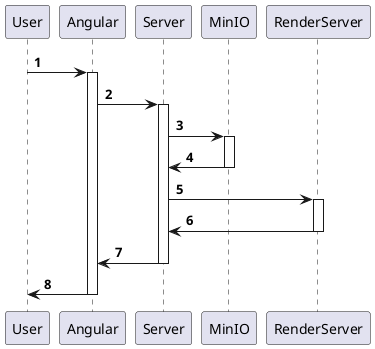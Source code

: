 @startuml

autonumber

User -> Angular
activate Angular
Angular -> Server
activate Server
Server -> MinIO
activate MinIO
Server <- MinIO
deactivate MinIO

Server -> RenderServer
activate RenderServer
Server <- RenderServer
deactivate RenderServer

Angular <- Server
deactivate Server
User <- Angular
deactivate Angular

@enduml
